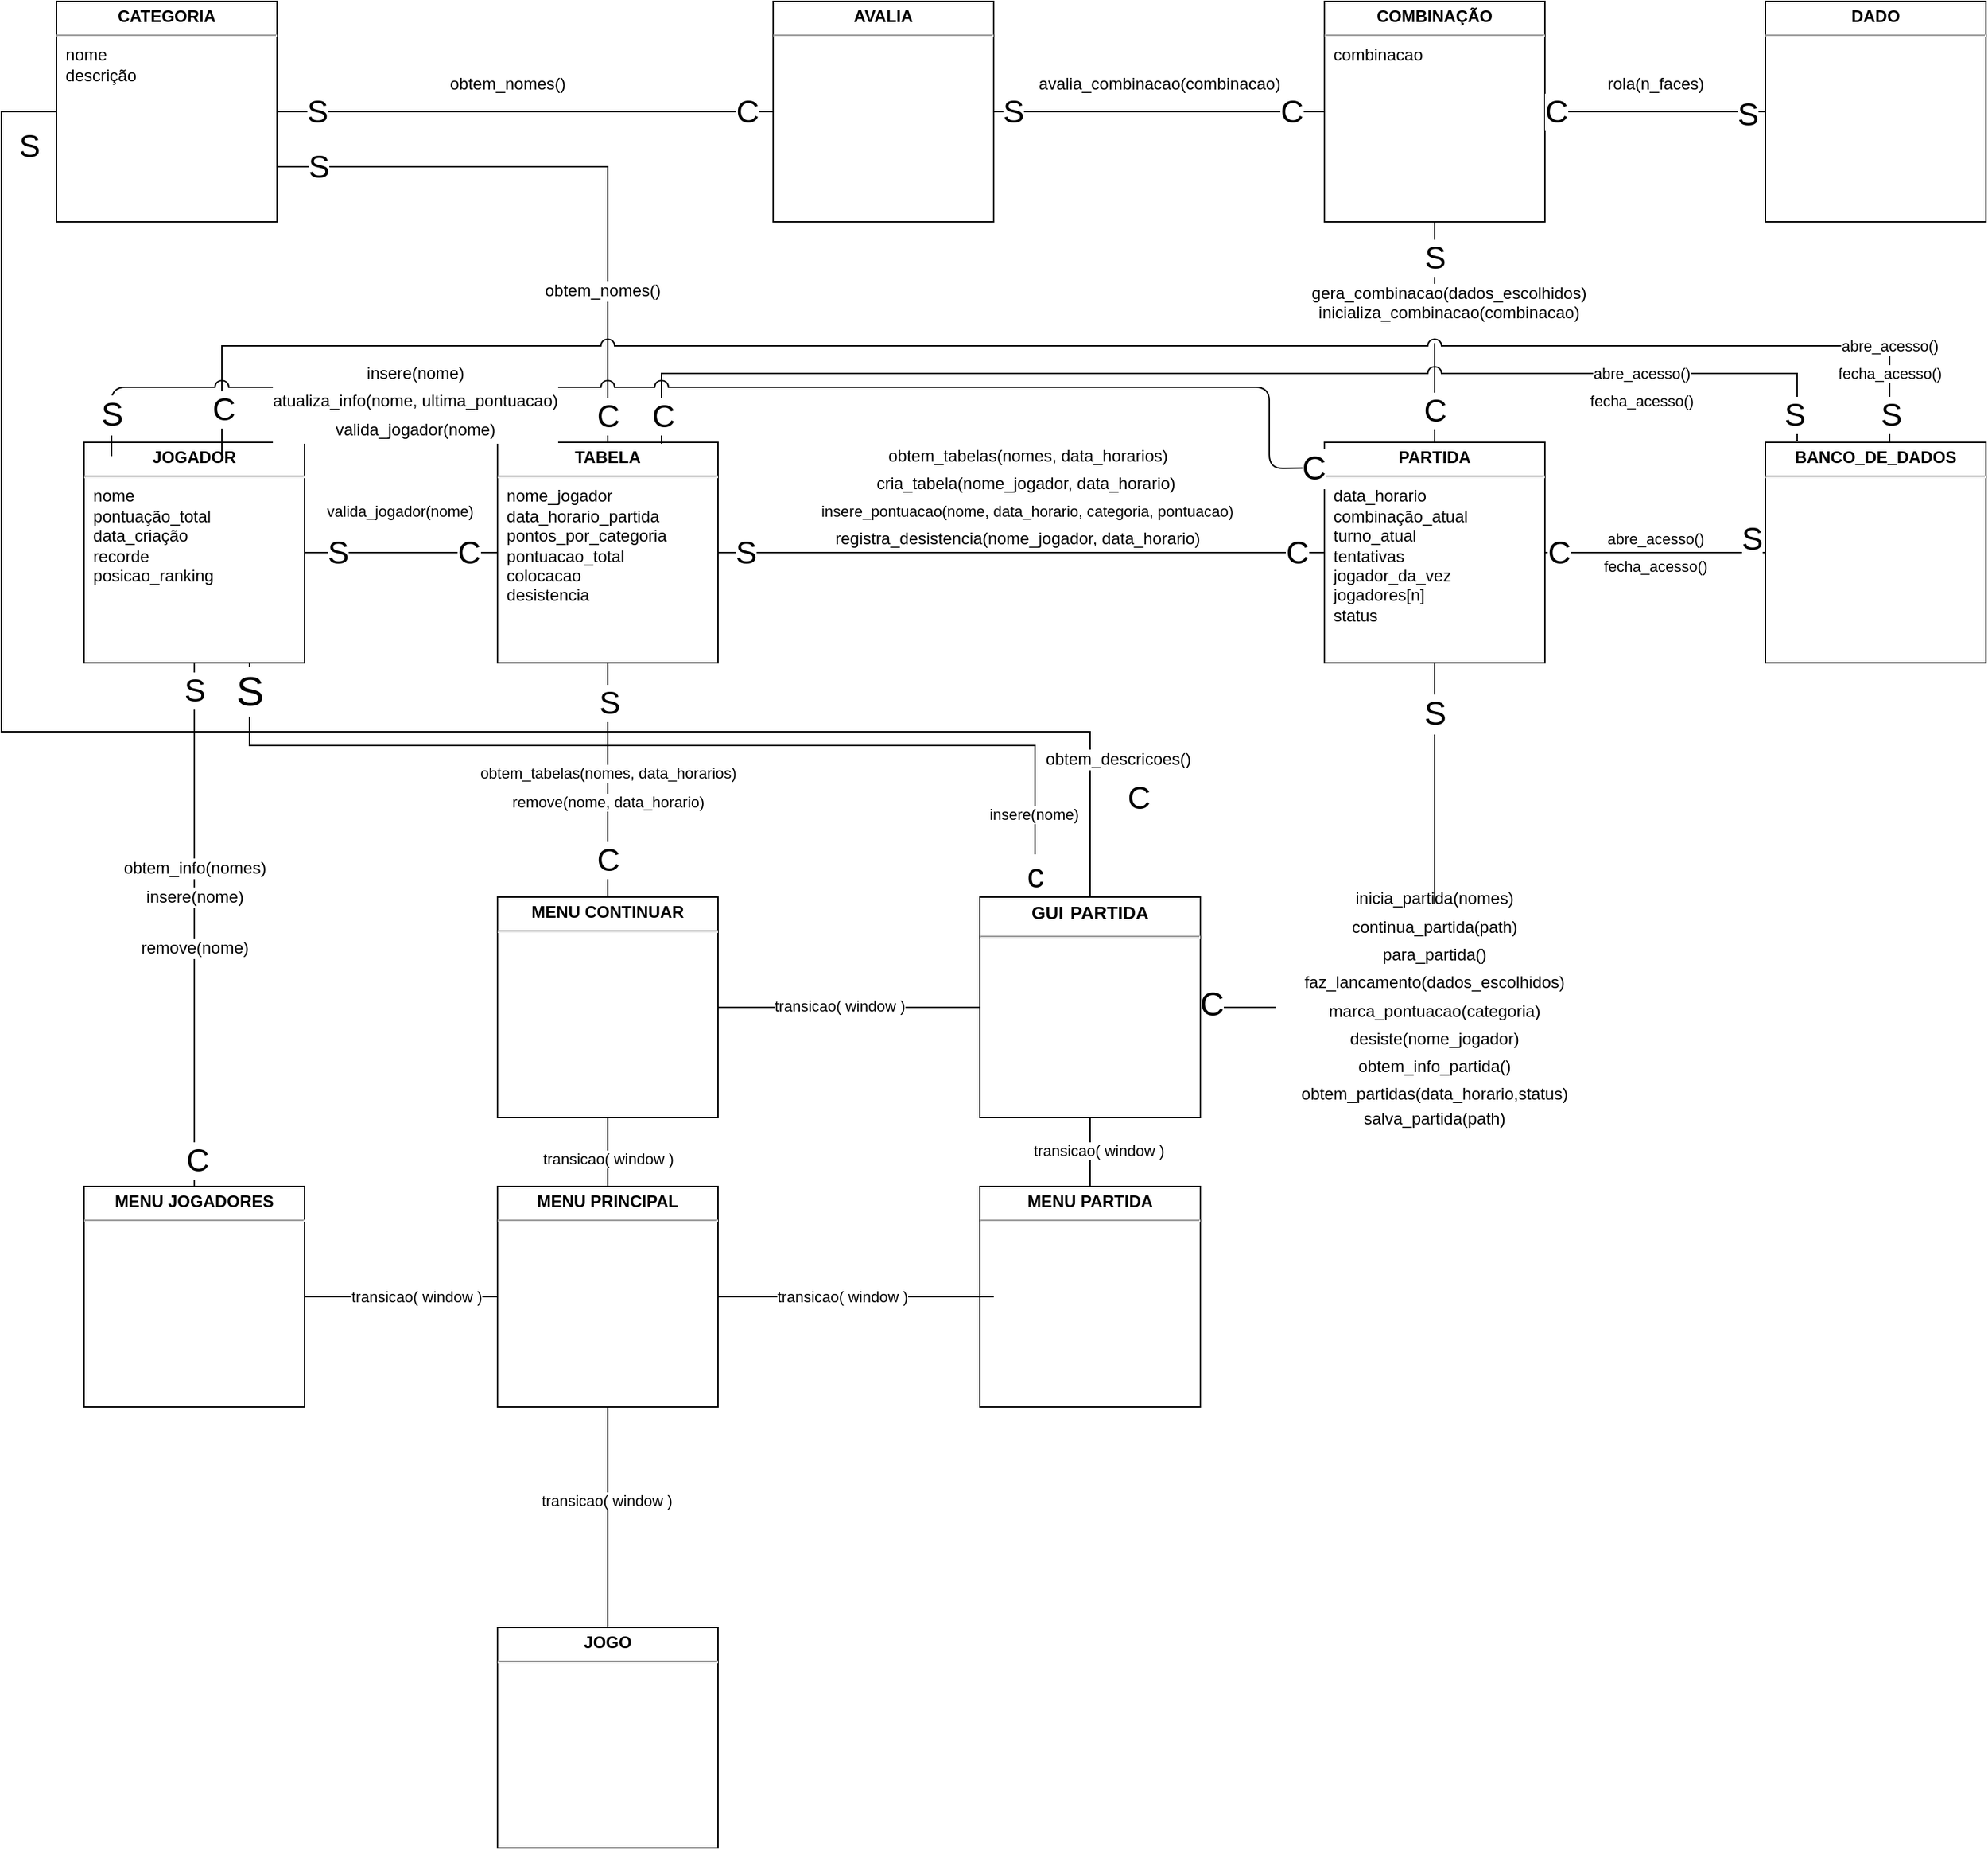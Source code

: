 <mxfile version="12.9.13" type="device"><diagram name="Page-1" id="a7904f86-f2b4-8e86-fa97-74104820619b"><mxGraphModel dx="2121" dy="1443" grid="1" gridSize="10" guides="1" tooltips="1" connect="1" arrows="1" fold="1" page="1" pageScale="1" pageWidth="1100" pageHeight="850" background="#ffffff" math="0" shadow="0"><root><mxCell id="0"/><mxCell id="1" parent="0"/><mxCell id="ZKkIMZM3JUSMUp5qVfVh-187" style="edgeStyle=orthogonalEdgeStyle;rounded=0;orthogonalLoop=1;jettySize=auto;html=1;entryX=0.5;entryY=1;entryDx=0;entryDy=0;endArrow=none;endFill=0;exitX=0.5;exitY=0;exitDx=0;exitDy=0;" parent="1" source="bVklzera_MvSQL3GMHQV-5" target="ZKkIMZM3JUSMUp5qVfVh-56" edge="1"><mxGeometry relative="1" as="geometry"><mxPoint x="-540" y="-190" as="sourcePoint"/></mxGeometry></mxCell><mxCell id="ZKkIMZM3JUSMUp5qVfVh-188" value="&lt;font style=&quot;font-size: 23px&quot;&gt;C&lt;/font&gt;" style="edgeLabel;html=1;align=center;verticalAlign=middle;resizable=0;points=[];" parent="ZKkIMZM3JUSMUp5qVfVh-187" vertex="1" connectable="0"><mxGeometry x="-0.8" y="-2" relative="1" as="geometry"><mxPoint x="-2" y="-10" as="offset"/></mxGeometry></mxCell><mxCell id="ZKkIMZM3JUSMUp5qVfVh-189" value="&lt;font style=&quot;font-size: 23px&quot;&gt;S&lt;/font&gt;" style="edgeLabel;html=1;align=center;verticalAlign=middle;resizable=0;points=[];" parent="ZKkIMZM3JUSMUp5qVfVh-187" vertex="1" connectable="0"><mxGeometry x="0.76" y="-1" relative="1" as="geometry"><mxPoint y="8" as="offset"/></mxGeometry></mxCell><mxCell id="ZKkIMZM3JUSMUp5qVfVh-191" value="&lt;font style=&quot;font-size: 11px&quot;&gt;obtem_tabelas(nomes, data_horarios)&lt;/font&gt;" style="edgeLabel;html=1;align=center;verticalAlign=middle;resizable=0;points=[];" parent="ZKkIMZM3JUSMUp5qVfVh-187" vertex="1" connectable="0"><mxGeometry x="-0.225" relative="1" as="geometry"><mxPoint y="-24.0" as="offset"/></mxGeometry></mxCell><mxCell id="ZKkIMZM3JUSMUp5qVfVh-198" value="remove(nome, data_horario)" style="edgeLabel;html=1;align=center;verticalAlign=middle;resizable=0;points=[];" parent="ZKkIMZM3JUSMUp5qVfVh-187" vertex="1" connectable="0"><mxGeometry x="-0.217" y="-2" relative="1" as="geometry"><mxPoint x="-2" y="-3" as="offset"/></mxGeometry></mxCell><mxCell id="bVklzera_MvSQL3GMHQV-10" style="edgeStyle=orthogonalEdgeStyle;rounded=0;orthogonalLoop=1;jettySize=auto;html=1;endArrow=none;endFill=0;" edge="1" parent="1" source="ZKkIMZM3JUSMUp5qVfVh-52" target="bVklzera_MvSQL3GMHQV-3"><mxGeometry relative="1" as="geometry"/></mxCell><mxCell id="bVklzera_MvSQL3GMHQV-22" value="transicao( window )" style="edgeLabel;html=1;align=center;verticalAlign=middle;resizable=0;points=[];" vertex="1" connectable="0" parent="bVklzera_MvSQL3GMHQV-10"><mxGeometry x="0.154" y="1" relative="1" as="geometry"><mxPoint as="offset"/></mxGeometry></mxCell><mxCell id="ZKkIMZM3JUSMUp5qVfVh-52" value="&lt;p style=&quot;margin: 4px 0px 0px ; text-align: center&quot;&gt;&lt;b&gt;JOGO&lt;/b&gt;&lt;/p&gt;&lt;hr&gt;&amp;nbsp;&amp;nbsp;&lt;br&gt;&amp;nbsp;&amp;nbsp;" style="verticalAlign=top;align=left;overflow=fill;fontSize=12;fontFamily=Helvetica;html=1;rounded=0;shadow=0;comic=0;labelBackgroundColor=none;strokeWidth=1" parent="1" vertex="1"><mxGeometry x="-640" y="380" width="160" height="160" as="geometry"/></mxCell><mxCell id="ZKkIMZM3JUSMUp5qVfVh-53" value="&lt;div style=&quot;margin: 4px 0px 0px 0px&quot;&gt;&lt;b&gt;PARTIDA&lt;/b&gt;&lt;/div&gt;&lt;hr&gt;&lt;div style=&quot;text-align: left&quot;&gt;&lt;span&gt;&amp;nbsp; data_&lt;/span&gt;&lt;span&gt;horario&lt;/span&gt;&lt;/div&gt;&lt;div style=&quot;text-align: left&quot;&gt;&lt;span&gt;&amp;nbsp; combinação_atual&lt;/span&gt;&lt;/div&gt;&lt;div style=&quot;text-align: left&quot;&gt;&lt;span&gt;&amp;nbsp; turno_atual&lt;/span&gt;&lt;/div&gt;&lt;div style=&quot;text-align: left&quot;&gt;&amp;nbsp; tentativas&lt;/div&gt;&lt;div style=&quot;text-align: left&quot;&gt;&lt;span&gt;&amp;nbsp; jogador_da_vez&lt;/span&gt;&lt;/div&gt;&lt;div style=&quot;text-align: left&quot;&gt;&lt;span&gt;&amp;nbsp; jogadores[n]&lt;/span&gt;&lt;/div&gt;&lt;div style=&quot;text-align: left&quot;&gt;&lt;span&gt;&amp;nbsp; status&lt;/span&gt;&lt;/div&gt;&lt;div style=&quot;text-align: left&quot;&gt;&lt;span&gt;&amp;nbsp;&amp;nbsp;&lt;/span&gt;&lt;/div&gt;" style="verticalAlign=top;align=center;overflow=fill;fontSize=12;fontFamily=Helvetica;html=1;rounded=0;shadow=0;comic=0;labelBackgroundColor=none;strokeWidth=1;spacingTop=17;" parent="1" vertex="1"><mxGeometry x="-40" y="-480" width="160" height="160" as="geometry"/></mxCell><mxCell id="ZKkIMZM3JUSMUp5qVfVh-55" value="&lt;p style=&quot;margin: 4px 0px 0px ; text-align: center&quot;&gt;&lt;b&gt;COMBINAÇÃO&lt;/b&gt;&lt;/p&gt;&lt;hr&gt;&amp;nbsp; combinacao" style="verticalAlign=top;align=left;overflow=fill;fontSize=12;fontFamily=Helvetica;html=1;rounded=0;shadow=0;comic=0;labelBackgroundColor=none;strokeWidth=1" parent="1" vertex="1"><mxGeometry x="-40" y="-800" width="160" height="160" as="geometry"/></mxCell><mxCell id="ZKkIMZM3JUSMUp5qVfVh-183" style="edgeStyle=orthogonalEdgeStyle;rounded=0;orthogonalLoop=1;jettySize=auto;html=1;exitX=0;exitY=0.5;exitDx=0;exitDy=0;entryX=1;entryY=0.5;entryDx=0;entryDy=0;endArrow=none;endFill=0;" parent="1" source="ZKkIMZM3JUSMUp5qVfVh-56" target="ZKkIMZM3JUSMUp5qVfVh-85" edge="1"><mxGeometry relative="1" as="geometry"/></mxCell><mxCell id="ZKkIMZM3JUSMUp5qVfVh-184" value="&lt;font style=&quot;font-size: 23px&quot;&gt;C&lt;/font&gt;" style="edgeLabel;html=1;align=center;verticalAlign=middle;resizable=0;points=[];" parent="ZKkIMZM3JUSMUp5qVfVh-183" vertex="1" connectable="0"><mxGeometry x="-0.825" y="4" relative="1" as="geometry"><mxPoint x="-9.17" y="-4" as="offset"/></mxGeometry></mxCell><mxCell id="ZKkIMZM3JUSMUp5qVfVh-185" value="&lt;font style=&quot;font-size: 23px&quot;&gt;S&lt;/font&gt;" style="edgeLabel;html=1;align=center;verticalAlign=middle;resizable=0;points=[];" parent="ZKkIMZM3JUSMUp5qVfVh-183" vertex="1" connectable="0"><mxGeometry x="0.703" y="-3" relative="1" as="geometry"><mxPoint x="2.5" y="3" as="offset"/></mxGeometry></mxCell><mxCell id="ZKkIMZM3JUSMUp5qVfVh-186" value="valida_jogador(nome)" style="edgeLabel;html=1;align=center;verticalAlign=middle;resizable=0;points=[];" parent="ZKkIMZM3JUSMUp5qVfVh-183" vertex="1" connectable="0"><mxGeometry x="0.167" relative="1" as="geometry"><mxPoint x="10" y="-30" as="offset"/></mxGeometry></mxCell><mxCell id="ZKkIMZM3JUSMUp5qVfVh-56" value="&lt;p style=&quot;text-align: center ; margin: 4px 0px 0px&quot;&gt;&lt;b&gt;TABELA&lt;/b&gt;&lt;/p&gt;&lt;hr&gt;&amp;nbsp; nome_jogador&lt;br&gt;&amp;nbsp; data_horario_partida&lt;br&gt;&amp;nbsp; pontos_por_categoria&lt;br&gt;&amp;nbsp; pontuacao_total&lt;br&gt;&amp;nbsp; colocacao&lt;br&gt;&amp;nbsp; desistencia" style="verticalAlign=top;align=left;overflow=fill;fontSize=12;fontFamily=Helvetica;html=1;rounded=0;shadow=0;comic=0;labelBackgroundColor=none;strokeWidth=1" parent="1" vertex="1"><mxGeometry x="-640" y="-480" width="160" height="160" as="geometry"/></mxCell><mxCell id="ZKkIMZM3JUSMUp5qVfVh-59" value="&lt;p style=&quot;margin: 4px 0px 0px ; text-align: center&quot;&gt;&lt;b&gt;CATEGORIA&lt;/b&gt;&lt;/p&gt;&lt;hr&gt;&amp;nbsp; nome&lt;br&gt;&amp;nbsp; descrição" style="verticalAlign=top;align=left;overflow=fill;fontSize=12;fontFamily=Helvetica;html=1;rounded=0;shadow=0;comic=0;labelBackgroundColor=none;strokeWidth=1" parent="1" vertex="1"><mxGeometry x="-960" y="-800" width="160" height="160" as="geometry"/></mxCell><mxCell id="ZKkIMZM3JUSMUp5qVfVh-60" value="&lt;p style=&quot;margin: 4px 0px 0px ; text-align: center&quot;&gt;&lt;b&gt;AVALIA&lt;/b&gt;&lt;/p&gt;&lt;hr&gt;" style="verticalAlign=top;align=left;overflow=fill;fontSize=12;fontFamily=Helvetica;html=1;rounded=0;shadow=0;comic=0;labelBackgroundColor=none;strokeWidth=1" parent="1" vertex="1"><mxGeometry x="-440" y="-800" width="160" height="160" as="geometry"/></mxCell><mxCell id="ZKkIMZM3JUSMUp5qVfVh-61" value="&lt;p style=&quot;margin: 4px 0px 0px ; text-align: center&quot;&gt;&lt;b&gt;DADO&lt;/b&gt;&lt;/p&gt;&lt;hr&gt;" style="verticalAlign=top;align=left;overflow=fill;fontSize=12;fontFamily=Helvetica;html=1;rounded=0;shadow=0;comic=0;labelBackgroundColor=none;strokeWidth=1" parent="1" vertex="1"><mxGeometry x="280" y="-800" width="160" height="160" as="geometry"/></mxCell><mxCell id="bVklzera_MvSQL3GMHQV-13" style="edgeStyle=orthogonalEdgeStyle;rounded=0;orthogonalLoop=1;jettySize=auto;html=1;exitX=0.75;exitY=1;exitDx=0;exitDy=0;entryX=0.25;entryY=0;entryDx=0;entryDy=0;endArrow=none;endFill=0;" edge="1" parent="1" source="ZKkIMZM3JUSMUp5qVfVh-85" target="bVklzera_MvSQL3GMHQV-1"><mxGeometry relative="1" as="geometry"><Array as="points"><mxPoint x="-820" y="-260"/><mxPoint x="-250" y="-260"/></Array></mxGeometry></mxCell><mxCell id="bVklzera_MvSQL3GMHQV-14" value="&lt;font style=&quot;font-size: 25px&quot;&gt;c&lt;/font&gt;" style="edgeLabel;html=1;align=center;verticalAlign=middle;resizable=0;points=[];" vertex="1" connectable="0" parent="bVklzera_MvSQL3GMHQV-13"><mxGeometry x="0.954" relative="1" as="geometry"><mxPoint as="offset"/></mxGeometry></mxCell><mxCell id="bVklzera_MvSQL3GMHQV-15" value="insere(nome)" style="edgeLabel;html=1;align=center;verticalAlign=middle;resizable=0;points=[];" vertex="1" connectable="0" parent="bVklzera_MvSQL3GMHQV-13"><mxGeometry x="0.807" y="-1" relative="1" as="geometry"><mxPoint y="11.43" as="offset"/></mxGeometry></mxCell><mxCell id="bVklzera_MvSQL3GMHQV-16" value="&lt;font style=&quot;font-size: 30px&quot;&gt;S&lt;/font&gt;" style="edgeLabel;html=1;align=center;verticalAlign=middle;resizable=0;points=[];" vertex="1" connectable="0" parent="bVklzera_MvSQL3GMHQV-13"><mxGeometry x="-0.968" y="1" relative="1" as="geometry"><mxPoint x="-1" y="8" as="offset"/></mxGeometry></mxCell><mxCell id="ZKkIMZM3JUSMUp5qVfVh-85" value="&lt;p style=&quot;margin: 4px 0px 0px ; text-align: center&quot;&gt;&lt;b&gt;JOGADOR&lt;/b&gt;&lt;/p&gt;&lt;hr&gt;&amp;nbsp; nome&lt;br&gt;&amp;nbsp; pontuação_total&lt;br&gt;&amp;nbsp; data_criação&lt;br&gt;&amp;nbsp; recorde&lt;br&gt;&amp;nbsp; posicao_ranking" style="verticalAlign=top;align=left;overflow=fill;fontSize=12;fontFamily=Helvetica;html=1;rounded=0;shadow=0;comic=0;labelBackgroundColor=none;strokeWidth=1;spacing=2;spacingLeft=0;" parent="1" vertex="1"><mxGeometry x="-940" y="-480" width="160" height="160" as="geometry"/></mxCell><mxCell id="ZKkIMZM3JUSMUp5qVfVh-125" style="edgeStyle=orthogonalEdgeStyle;rounded=0;orthogonalLoop=1;jettySize=auto;html=1;entryX=0.5;entryY=1;entryDx=0;entryDy=0;endArrow=none;endFill=0;exitX=0.5;exitY=0;exitDx=0;exitDy=0;" parent="1" source="bVklzera_MvSQL3GMHQV-4" target="ZKkIMZM3JUSMUp5qVfVh-85" edge="1"><mxGeometry relative="1" as="geometry"><mxPoint x="-350" y="-230" as="targetPoint"/><mxPoint x="-500" y="-90" as="sourcePoint"/></mxGeometry></mxCell><mxCell id="ZKkIMZM3JUSMUp5qVfVh-126" value="&lt;font style=&quot;font-size: 23px&quot;&gt;C&lt;/font&gt;" style="edgeLabel;html=1;align=center;verticalAlign=middle;resizable=0;points=[];" parent="ZKkIMZM3JUSMUp5qVfVh-125" vertex="1" connectable="0"><mxGeometry x="-0.897" relative="1" as="geometry"><mxPoint x="1.43" as="offset"/></mxGeometry></mxCell><mxCell id="ZKkIMZM3JUSMUp5qVfVh-127" value="&lt;font style=&quot;font-size: 23px&quot;&gt;S&lt;/font&gt;" style="edgeLabel;html=1;align=center;verticalAlign=middle;resizable=0;points=[];" parent="ZKkIMZM3JUSMUp5qVfVh-125" vertex="1" connectable="0"><mxGeometry x="0.865" y="-2" relative="1" as="geometry"><mxPoint x="-2.01" y="-5.71" as="offset"/></mxGeometry></mxCell><mxCell id="ZKkIMZM3JUSMUp5qVfVh-156" value="&lt;span style=&quot;font-size: 12px&quot;&gt;insere(nome)&lt;/span&gt;" style="edgeLabel;html=1;align=center;verticalAlign=middle;resizable=0;points=[];" parent="ZKkIMZM3JUSMUp5qVfVh-125" vertex="1" connectable="0"><mxGeometry x="0.242" y="-46" relative="1" as="geometry"><mxPoint x="-46.0" y="25.83" as="offset"/></mxGeometry></mxCell><mxCell id="ZKkIMZM3JUSMUp5qVfVh-157" value="&lt;font style=&quot;font-size: 12px&quot;&gt;obtem_info(nomes)&lt;/font&gt;" style="edgeLabel;html=1;align=center;verticalAlign=middle;resizable=0;points=[];" parent="ZKkIMZM3JUSMUp5qVfVh-125" vertex="1" connectable="0"><mxGeometry x="0.25" y="-34" relative="1" as="geometry"><mxPoint x="-34" y="5.83" as="offset"/></mxGeometry></mxCell><mxCell id="ZKkIMZM3JUSMUp5qVfVh-196" value="&lt;font style=&quot;font-size: 12px&quot;&gt;remove(nome)&lt;/font&gt;" style="edgeLabel;html=1;align=center;verticalAlign=middle;resizable=0;points=[];" parent="ZKkIMZM3JUSMUp5qVfVh-125" vertex="1" connectable="0"><mxGeometry x="0.073" y="-80" relative="1" as="geometry"><mxPoint x="-80" y="30.83" as="offset"/></mxGeometry></mxCell><mxCell id="ZKkIMZM3JUSMUp5qVfVh-132" style="edgeStyle=orthogonalEdgeStyle;rounded=0;orthogonalLoop=1;jettySize=auto;html=1;endArrow=none;endFill=0;exitX=0;exitY=0.5;exitDx=0;exitDy=0;entryX=1;entryY=0.5;entryDx=0;entryDy=0;" parent="1" source="ZKkIMZM3JUSMUp5qVfVh-53" target="ZKkIMZM3JUSMUp5qVfVh-56" edge="1"><mxGeometry relative="1" as="geometry"><mxPoint x="-450" y="-360" as="targetPoint"/><mxPoint x="-460" y="-410.59" as="sourcePoint"/></mxGeometry></mxCell><mxCell id="ZKkIMZM3JUSMUp5qVfVh-133" value="&lt;font style=&quot;font-size: 23px&quot;&gt;C&lt;/font&gt;" style="edgeLabel;html=1;align=center;verticalAlign=middle;resizable=0;points=[];" parent="ZKkIMZM3JUSMUp5qVfVh-132" vertex="1" connectable="0"><mxGeometry x="-0.897" relative="1" as="geometry"><mxPoint x="2.35" as="offset"/></mxGeometry></mxCell><mxCell id="ZKkIMZM3JUSMUp5qVfVh-134" value="&lt;font style=&quot;font-size: 23px&quot;&gt;S&lt;/font&gt;" style="edgeLabel;html=1;align=center;verticalAlign=middle;resizable=0;points=[];" parent="ZKkIMZM3JUSMUp5qVfVh-132" vertex="1" connectable="0"><mxGeometry x="0.865" y="-2" relative="1" as="geometry"><mxPoint x="-9.41" y="2" as="offset"/></mxGeometry></mxCell><mxCell id="ZKkIMZM3JUSMUp5qVfVh-166" value="&lt;font style=&quot;font-size: 12px&quot;&gt;cria_tabela(nome_jogador, data_horario)&lt;/font&gt;" style="edgeLabel;html=1;align=center;verticalAlign=middle;resizable=0;points=[];" parent="ZKkIMZM3JUSMUp5qVfVh-132" vertex="1" connectable="0"><mxGeometry x="0.138" y="-1" relative="1" as="geometry"><mxPoint x="33.33" y="-49" as="offset"/></mxGeometry></mxCell><mxCell id="ZKkIMZM3JUSMUp5qVfVh-167" value="&lt;font style=&quot;font-size: 11px&quot;&gt;insere_pontuacao(nome, data_horario, categoria, pontuacao)&lt;/font&gt;" style="edgeLabel;html=1;align=center;verticalAlign=middle;resizable=0;points=[];" parent="ZKkIMZM3JUSMUp5qVfVh-132" vertex="1" connectable="0"><mxGeometry x="0.196" y="-4" relative="1" as="geometry"><mxPoint x="46.67" y="-26" as="offset"/></mxGeometry></mxCell><mxCell id="ZKkIMZM3JUSMUp5qVfVh-195" value="&lt;font style=&quot;font-size: 12px&quot;&gt;registra_desistencia(nome_jogador, data_horario)&lt;/font&gt;" style="edgeLabel;html=1;align=center;verticalAlign=middle;resizable=0;points=[];" parent="ZKkIMZM3JUSMUp5qVfVh-132" vertex="1" connectable="0"><mxGeometry x="0.028" y="3" relative="1" as="geometry"><mxPoint x="2.88" y="-13" as="offset"/></mxGeometry></mxCell><mxCell id="ZKkIMZM3JUSMUp5qVfVh-135" style="edgeStyle=orthogonalEdgeStyle;rounded=0;orthogonalLoop=1;jettySize=auto;html=1;entryX=0.5;entryY=1;entryDx=0;entryDy=0;endArrow=none;endFill=0;exitX=0.5;exitY=0;exitDx=0;exitDy=0;" parent="1" source="ZKkIMZM3JUSMUp5qVfVh-53" target="ZKkIMZM3JUSMUp5qVfVh-55" edge="1"><mxGeometry relative="1" as="geometry"><mxPoint x="-830" y="-590" as="targetPoint"/><mxPoint x="-450" y="-430" as="sourcePoint"/></mxGeometry></mxCell><mxCell id="ZKkIMZM3JUSMUp5qVfVh-136" value="&lt;font style=&quot;font-size: 23px&quot;&gt;C&lt;/font&gt;" style="edgeLabel;html=1;align=center;verticalAlign=middle;resizable=0;points=[];" parent="ZKkIMZM3JUSMUp5qVfVh-135" vertex="1" connectable="0"><mxGeometry x="-0.897" relative="1" as="geometry"><mxPoint y="-15.29" as="offset"/></mxGeometry></mxCell><mxCell id="ZKkIMZM3JUSMUp5qVfVh-137" value="&lt;font style=&quot;font-size: 23px&quot;&gt;S&lt;/font&gt;" style="edgeLabel;html=1;align=center;verticalAlign=middle;resizable=0;points=[];" parent="ZKkIMZM3JUSMUp5qVfVh-135" vertex="1" connectable="0"><mxGeometry x="0.865" y="-2" relative="1" as="geometry"><mxPoint x="-2" y="15" as="offset"/></mxGeometry></mxCell><mxCell id="ZKkIMZM3JUSMUp5qVfVh-169" value="&lt;font style=&quot;font-size: 12px&quot;&gt;gera_combinacao(dados_escolhidos)&lt;br&gt;inicializa_combinacao(combinacao)&lt;br&gt;&lt;br&gt;&lt;/font&gt;" style="edgeLabel;html=1;align=center;verticalAlign=middle;resizable=0;points=[];" parent="ZKkIMZM3JUSMUp5qVfVh-135" vertex="1" connectable="0"><mxGeometry x="0.173" y="-1" relative="1" as="geometry"><mxPoint x="9" as="offset"/></mxGeometry></mxCell><mxCell id="ZKkIMZM3JUSMUp5qVfVh-138" style="edgeStyle=orthogonalEdgeStyle;rounded=0;orthogonalLoop=1;jettySize=auto;html=1;endArrow=none;endFill=0;entryX=1;entryY=0.5;entryDx=0;entryDy=0;exitX=0;exitY=0.5;exitDx=0;exitDy=0;" parent="1" source="ZKkIMZM3JUSMUp5qVfVh-55" target="ZKkIMZM3JUSMUp5qVfVh-60" edge="1"><mxGeometry relative="1" as="geometry"><mxPoint x="-290" y="-730" as="targetPoint"/><mxPoint x="-130" y="-670" as="sourcePoint"/><Array as="points"/></mxGeometry></mxCell><mxCell id="ZKkIMZM3JUSMUp5qVfVh-139" value="&lt;font style=&quot;font-size: 23px&quot;&gt;C&lt;/font&gt;" style="edgeLabel;html=1;align=center;verticalAlign=middle;resizable=0;points=[];" parent="ZKkIMZM3JUSMUp5qVfVh-138" vertex="1" connectable="0"><mxGeometry x="-0.897" relative="1" as="geometry"><mxPoint x="-11.43" as="offset"/></mxGeometry></mxCell><mxCell id="ZKkIMZM3JUSMUp5qVfVh-140" value="&lt;font style=&quot;font-size: 23px&quot;&gt;S&lt;/font&gt;" style="edgeLabel;html=1;align=center;verticalAlign=middle;resizable=0;points=[];" parent="ZKkIMZM3JUSMUp5qVfVh-138" vertex="1" connectable="0"><mxGeometry x="0.865" y="-2" relative="1" as="geometry"><mxPoint x="-2" y="2" as="offset"/></mxGeometry></mxCell><mxCell id="ZKkIMZM3JUSMUp5qVfVh-171" value="&lt;font style=&quot;font-size: 12px&quot;&gt;avalia_combinacao(combinacao)&lt;/font&gt;" style="edgeLabel;html=1;align=center;verticalAlign=middle;resizable=0;points=[];" parent="ZKkIMZM3JUSMUp5qVfVh-138" vertex="1" connectable="0"><mxGeometry x="0.159" y="2" relative="1" as="geometry"><mxPoint x="18.57" y="-22" as="offset"/></mxGeometry></mxCell><mxCell id="ZKkIMZM3JUSMUp5qVfVh-141" style="edgeStyle=orthogonalEdgeStyle;rounded=0;orthogonalLoop=1;jettySize=auto;html=1;entryX=1;entryY=0.75;entryDx=0;entryDy=0;endArrow=none;endFill=0;exitX=0.5;exitY=0;exitDx=0;exitDy=0;" parent="1" source="ZKkIMZM3JUSMUp5qVfVh-56" target="ZKkIMZM3JUSMUp5qVfVh-59" edge="1"><mxGeometry relative="1" as="geometry"><mxPoint x="-810" y="-570" as="targetPoint"/><mxPoint x="-410" y="-330" as="sourcePoint"/></mxGeometry></mxCell><mxCell id="ZKkIMZM3JUSMUp5qVfVh-142" value="&lt;font style=&quot;font-size: 23px&quot;&gt;C&lt;/font&gt;" style="edgeLabel;html=1;align=center;verticalAlign=middle;resizable=0;points=[];" parent="ZKkIMZM3JUSMUp5qVfVh-141" vertex="1" connectable="0"><mxGeometry x="-0.897" relative="1" as="geometry"><mxPoint y="3" as="offset"/></mxGeometry></mxCell><mxCell id="ZKkIMZM3JUSMUp5qVfVh-143" value="&lt;font style=&quot;font-size: 23px&quot;&gt;S&lt;/font&gt;" style="edgeLabel;html=1;align=center;verticalAlign=middle;resizable=0;points=[];" parent="ZKkIMZM3JUSMUp5qVfVh-141" vertex="1" connectable="0"><mxGeometry x="0.865" y="-2" relative="1" as="geometry"><mxPoint x="0.06" y="2" as="offset"/></mxGeometry></mxCell><mxCell id="ZKkIMZM3JUSMUp5qVfVh-173" value="&lt;font style=&quot;font-size: 12px&quot;&gt;obtem_nomes()&lt;/font&gt;" style="edgeLabel;html=1;align=center;verticalAlign=middle;resizable=0;points=[];" parent="ZKkIMZM3JUSMUp5qVfVh-141" vertex="1" connectable="0"><mxGeometry x="0.127" y="1" relative="1" as="geometry"><mxPoint x="44.18" y="89" as="offset"/></mxGeometry></mxCell><mxCell id="ZKkIMZM3JUSMUp5qVfVh-144" style="edgeStyle=orthogonalEdgeStyle;rounded=0;orthogonalLoop=1;jettySize=auto;html=1;endArrow=none;endFill=0;exitX=0;exitY=0.5;exitDx=0;exitDy=0;entryX=1;entryY=0.5;entryDx=0;entryDy=0;" parent="1" source="ZKkIMZM3JUSMUp5qVfVh-60" target="ZKkIMZM3JUSMUp5qVfVh-59" edge="1"><mxGeometry relative="1" as="geometry"><mxPoint x="-800" y="-740" as="targetPoint"/><mxPoint x="-910" y="-630" as="sourcePoint"/></mxGeometry></mxCell><mxCell id="ZKkIMZM3JUSMUp5qVfVh-145" value="&lt;font style=&quot;font-size: 23px&quot;&gt;C&lt;/font&gt;" style="edgeLabel;html=1;align=center;verticalAlign=middle;resizable=0;points=[];" parent="ZKkIMZM3JUSMUp5qVfVh-144" vertex="1" connectable="0"><mxGeometry x="-0.897" relative="1" as="geometry"><mxPoint x="-1.18" as="offset"/></mxGeometry></mxCell><mxCell id="ZKkIMZM3JUSMUp5qVfVh-146" value="&lt;font style=&quot;font-size: 23px&quot;&gt;S&lt;/font&gt;" style="edgeLabel;html=1;align=center;verticalAlign=middle;resizable=0;points=[];" parent="ZKkIMZM3JUSMUp5qVfVh-144" vertex="1" connectable="0"><mxGeometry x="0.865" y="-2" relative="1" as="geometry"><mxPoint x="4" y="2" as="offset"/></mxGeometry></mxCell><mxCell id="ZKkIMZM3JUSMUp5qVfVh-172" value="&lt;font style=&quot;font-size: 12px&quot;&gt;obtem_nomes()&lt;/font&gt;" style="edgeLabel;html=1;align=center;verticalAlign=middle;resizable=0;points=[];" parent="ZKkIMZM3JUSMUp5qVfVh-144" vertex="1" connectable="0"><mxGeometry x="0.093" y="-4" relative="1" as="geometry"><mxPoint x="2.86" y="-16" as="offset"/></mxGeometry></mxCell><mxCell id="ZKkIMZM3JUSMUp5qVfVh-147" style="edgeStyle=orthogonalEdgeStyle;rounded=0;orthogonalLoop=1;jettySize=auto;html=1;entryX=0;entryY=0.5;entryDx=0;entryDy=0;endArrow=none;endFill=0;exitX=1;exitY=0.5;exitDx=0;exitDy=0;" parent="1" source="ZKkIMZM3JUSMUp5qVfVh-55" target="ZKkIMZM3JUSMUp5qVfVh-61" edge="1"><mxGeometry relative="1" as="geometry"><mxPoint x="-290" y="-480" as="targetPoint"/><mxPoint x="110" y="-480" as="sourcePoint"/></mxGeometry></mxCell><mxCell id="ZKkIMZM3JUSMUp5qVfVh-148" value="&lt;font style=&quot;font-size: 23px&quot;&gt;C&lt;/font&gt;" style="edgeLabel;html=1;align=center;verticalAlign=middle;resizable=0;points=[];" parent="ZKkIMZM3JUSMUp5qVfVh-147" vertex="1" connectable="0"><mxGeometry x="-0.897" relative="1" as="geometry"><mxPoint as="offset"/></mxGeometry></mxCell><mxCell id="ZKkIMZM3JUSMUp5qVfVh-149" value="&lt;font style=&quot;font-size: 23px&quot;&gt;S&lt;/font&gt;" style="edgeLabel;html=1;align=center;verticalAlign=middle;resizable=0;points=[];" parent="ZKkIMZM3JUSMUp5qVfVh-147" vertex="1" connectable="0"><mxGeometry x="0.865" y="-2" relative="1" as="geometry"><mxPoint x="-2.01" as="offset"/></mxGeometry></mxCell><mxCell id="ZKkIMZM3JUSMUp5qVfVh-170" value="&lt;font style=&quot;font-size: 12px&quot;&gt;rola(n_faces)&lt;/font&gt;" style="edgeLabel;html=1;align=center;verticalAlign=middle;resizable=0;points=[];" parent="ZKkIMZM3JUSMUp5qVfVh-147" vertex="1" connectable="0"><mxGeometry x="0.001" y="-18" relative="1" as="geometry"><mxPoint y="-38" as="offset"/></mxGeometry></mxCell><mxCell id="ZKkIMZM3JUSMUp5qVfVh-175" style="edgeStyle=orthogonalEdgeStyle;rounded=0;orthogonalLoop=1;jettySize=auto;html=1;entryX=0;entryY=0.5;entryDx=0;entryDy=0;endArrow=none;endFill=0;" parent="1" source="bVklzera_MvSQL3GMHQV-1" target="ZKkIMZM3JUSMUp5qVfVh-59" edge="1"><mxGeometry relative="1" as="geometry"><mxPoint x="-1000" y="-180" as="targetPoint"/><mxPoint x="-800" y="-60" as="sourcePoint"/><Array as="points"><mxPoint x="-210" y="-270"/><mxPoint x="-1000" y="-270"/><mxPoint x="-1000" y="-720"/></Array></mxGeometry></mxCell><mxCell id="ZKkIMZM3JUSMUp5qVfVh-176" value="&lt;font style=&quot;font-size: 23px&quot;&gt;C&lt;/font&gt;" style="edgeLabel;html=1;align=center;verticalAlign=middle;resizable=0;points=[];" parent="ZKkIMZM3JUSMUp5qVfVh-175" vertex="1" connectable="0"><mxGeometry x="-0.897" relative="1" as="geometry"><mxPoint x="34.29" as="offset"/></mxGeometry></mxCell><mxCell id="ZKkIMZM3JUSMUp5qVfVh-177" value="&lt;font style=&quot;font-size: 23px&quot;&gt;S&lt;/font&gt;" style="edgeLabel;html=1;align=center;verticalAlign=middle;resizable=0;points=[];" parent="ZKkIMZM3JUSMUp5qVfVh-175" vertex="1" connectable="0"><mxGeometry x="0.865" y="-2" relative="1" as="geometry"><mxPoint x="18" y="-30" as="offset"/></mxGeometry></mxCell><mxCell id="ZKkIMZM3JUSMUp5qVfVh-179" value="&lt;font style=&quot;font-size: 12px&quot;&gt;obtem_descricoes()&lt;/font&gt;" style="edgeLabel;html=1;align=center;verticalAlign=middle;resizable=0;points=[];" parent="ZKkIMZM3JUSMUp5qVfVh-175" vertex="1" connectable="0"><mxGeometry x="0.25" y="-34" relative="1" as="geometry"><mxPoint x="774.29" y="54" as="offset"/></mxGeometry></mxCell><mxCell id="FQBFLl8KU9Z0r9E95Kbr-2" value="&lt;p style=&quot;margin: 4px 0px 0px ; text-align: center&quot;&gt;&lt;b&gt;BANCO_DE_DADOS&lt;/b&gt;&lt;/p&gt;&lt;hr&gt;" style="verticalAlign=top;align=left;overflow=fill;fontSize=12;fontFamily=Helvetica;html=1;rounded=0;shadow=0;comic=0;labelBackgroundColor=none;strokeWidth=1" parent="1" vertex="1"><mxGeometry x="280" y="-480" width="160" height="160" as="geometry"/></mxCell><mxCell id="FQBFLl8KU9Z0r9E95Kbr-4" style="edgeStyle=orthogonalEdgeStyle;rounded=0;orthogonalLoop=1;jettySize=auto;html=1;entryX=0;entryY=0.5;entryDx=0;entryDy=0;endArrow=none;endFill=0;exitX=1;exitY=0.5;exitDx=0;exitDy=0;" parent="1" source="ZKkIMZM3JUSMUp5qVfVh-53" target="FQBFLl8KU9Z0r9E95Kbr-2" edge="1"><mxGeometry relative="1" as="geometry"><mxPoint x="50" y="-630" as="targetPoint"/><mxPoint x="50" y="-470" as="sourcePoint"/></mxGeometry></mxCell><mxCell id="FQBFLl8KU9Z0r9E95Kbr-5" value="&lt;font style=&quot;font-size: 23px&quot;&gt;C&lt;/font&gt;" style="edgeLabel;html=1;align=center;verticalAlign=middle;resizable=0;points=[];" parent="FQBFLl8KU9Z0r9E95Kbr-4" vertex="1" connectable="0"><mxGeometry x="-0.897" relative="1" as="geometry"><mxPoint x="2" as="offset"/></mxGeometry></mxCell><mxCell id="FQBFLl8KU9Z0r9E95Kbr-6" value="&lt;font style=&quot;font-size: 23px&quot;&gt;S&lt;/font&gt;" style="edgeLabel;html=1;align=center;verticalAlign=middle;resizable=0;points=[];" parent="FQBFLl8KU9Z0r9E95Kbr-4" vertex="1" connectable="0"><mxGeometry x="0.865" y="-2" relative="1" as="geometry"><mxPoint x="1" y="-12" as="offset"/></mxGeometry></mxCell><mxCell id="FQBFLl8KU9Z0r9E95Kbr-18" value="fecha_acesso()" style="edgeLabel;html=1;align=center;verticalAlign=middle;resizable=0;points=[];" parent="FQBFLl8KU9Z0r9E95Kbr-4" vertex="1" connectable="0"><mxGeometry x="0.188" y="-2" relative="1" as="geometry"><mxPoint x="-15" y="8" as="offset"/></mxGeometry></mxCell><mxCell id="FQBFLl8KU9Z0r9E95Kbr-19" value="abre_acesso()" style="edgeLabel;html=1;align=center;verticalAlign=middle;resizable=0;points=[];" parent="FQBFLl8KU9Z0r9E95Kbr-4" vertex="1" connectable="0"><mxGeometry x="0.175" y="4" relative="1" as="geometry"><mxPoint x="-14" y="-6" as="offset"/></mxGeometry></mxCell><mxCell id="FQBFLl8KU9Z0r9E95Kbr-8" style="edgeStyle=orthogonalEdgeStyle;rounded=0;orthogonalLoop=1;jettySize=auto;html=1;endArrow=none;endFill=0;exitX=0.744;exitY=0.006;exitDx=0;exitDy=0;exitPerimeter=0;entryX=0.144;entryY=-0.006;entryDx=0;entryDy=0;entryPerimeter=0;jumpStyle=arc;jumpSize=10;" parent="1" source="ZKkIMZM3JUSMUp5qVfVh-56" target="FQBFLl8KU9Z0r9E95Kbr-2" edge="1"><mxGeometry relative="1" as="geometry"><mxPoint x="330" y="-570" as="targetPoint"/><mxPoint x="-460" y="-510" as="sourcePoint"/><Array as="points"><mxPoint x="-521" y="-530"/><mxPoint x="303" y="-530"/></Array></mxGeometry></mxCell><mxCell id="FQBFLl8KU9Z0r9E95Kbr-9" value="&lt;font style=&quot;font-size: 23px&quot;&gt;C&lt;/font&gt;" style="edgeLabel;html=1;align=center;verticalAlign=middle;resizable=0;points=[];" parent="FQBFLl8KU9Z0r9E95Kbr-8" vertex="1" connectable="0"><mxGeometry x="-0.897" relative="1" as="geometry"><mxPoint x="0.99" y="27.04" as="offset"/></mxGeometry></mxCell><mxCell id="FQBFLl8KU9Z0r9E95Kbr-10" value="&lt;font style=&quot;font-size: 23px&quot;&gt;S&lt;/font&gt;" style="edgeLabel;html=1;align=center;verticalAlign=middle;resizable=0;points=[];" parent="FQBFLl8KU9Z0r9E95Kbr-8" vertex="1" connectable="0"><mxGeometry x="0.865" y="-2" relative="1" as="geometry"><mxPoint x="10.96" y="28" as="offset"/></mxGeometry></mxCell><mxCell id="FQBFLl8KU9Z0r9E95Kbr-16" value="abre_acesso()" style="edgeLabel;html=1;align=center;verticalAlign=middle;resizable=0;points=[];" parent="FQBFLl8KU9Z0r9E95Kbr-8" vertex="1" connectable="0"><mxGeometry x="0.801" relative="1" as="geometry"><mxPoint x="-70.04" as="offset"/></mxGeometry></mxCell><mxCell id="FQBFLl8KU9Z0r9E95Kbr-17" value="fecha_acesso()" style="edgeLabel;html=1;align=center;verticalAlign=middle;resizable=0;points=[];" parent="FQBFLl8KU9Z0r9E95Kbr-8" vertex="1" connectable="0"><mxGeometry x="0.651" relative="1" as="geometry"><mxPoint x="-1.04" y="20" as="offset"/></mxGeometry></mxCell><mxCell id="FQBFLl8KU9Z0r9E95Kbr-11" style="edgeStyle=orthogonalEdgeStyle;rounded=0;orthogonalLoop=1;jettySize=auto;html=1;endArrow=none;endFill=0;exitX=0.625;exitY=0.063;exitDx=0;exitDy=0;exitPerimeter=0;entryX=0.563;entryY=0;entryDx=0;entryDy=0;entryPerimeter=0;jumpStyle=arc;jumpSize=10;" parent="1" source="ZKkIMZM3JUSMUp5qVfVh-85" target="FQBFLl8KU9Z0r9E95Kbr-2" edge="1"><mxGeometry relative="1" as="geometry"><mxPoint x="313.04" y="-500.96" as="targetPoint"/><mxPoint x="-510.96" y="-499.04" as="sourcePoint"/><Array as="points"><mxPoint x="-840" y="-550"/><mxPoint x="370" y="-550"/></Array></mxGeometry></mxCell><mxCell id="FQBFLl8KU9Z0r9E95Kbr-12" value="&lt;font style=&quot;font-size: 23px&quot;&gt;C&lt;/font&gt;" style="edgeLabel;html=1;align=center;verticalAlign=middle;resizable=0;points=[];" parent="FQBFLl8KU9Z0r9E95Kbr-11" vertex="1" connectable="0"><mxGeometry x="-0.897" relative="1" as="geometry"><mxPoint x="0.99" y="35.92" as="offset"/></mxGeometry></mxCell><mxCell id="FQBFLl8KU9Z0r9E95Kbr-13" value="&lt;font style=&quot;font-size: 23px&quot;&gt;S&lt;/font&gt;" style="edgeLabel;html=1;align=center;verticalAlign=middle;resizable=0;points=[];" parent="FQBFLl8KU9Z0r9E95Kbr-11" vertex="1" connectable="0"><mxGeometry x="0.865" y="-2" relative="1" as="geometry"><mxPoint x="22.08" y="48" as="offset"/></mxGeometry></mxCell><mxCell id="FQBFLl8KU9Z0r9E95Kbr-14" value="abre_acesso()" style="edgeLabel;html=1;align=center;verticalAlign=middle;resizable=0;points=[];" parent="FQBFLl8KU9Z0r9E95Kbr-11" vertex="1" connectable="0"><mxGeometry x="0.907" y="-1" relative="1" as="geometry"><mxPoint x="0.9" y="-6.82" as="offset"/></mxGeometry></mxCell><mxCell id="FQBFLl8KU9Z0r9E95Kbr-15" value="fecha_acesso()" style="edgeLabel;html=1;align=center;verticalAlign=middle;resizable=0;points=[];" parent="FQBFLl8KU9Z0r9E95Kbr-11" vertex="1" connectable="0"><mxGeometry x="0.929" relative="1" as="geometry"><mxPoint x="-0.09" y="-1.82" as="offset"/></mxGeometry></mxCell><mxCell id="RAdDTDdPpuf8KFpz9OUy-1" value="obtem_tabelas(nomes, data_horarios)" style="text;html=1;strokeColor=none;fillColor=none;align=center;verticalAlign=middle;whiteSpace=wrap;rounded=0;" parent="1" vertex="1"><mxGeometry x="-380" y="-480" width="250" height="20" as="geometry"/></mxCell><mxCell id="RAdDTDdPpuf8KFpz9OUy-36" value="" style="endArrow=none;html=1;exitX=0.5;exitY=0;exitDx=0;exitDy=0;entryX=0.5;entryY=1;entryDx=0;entryDy=0;" parent="1" source="RAdDTDdPpuf8KFpz9OUy-34" target="ZKkIMZM3JUSMUp5qVfVh-53" edge="1"><mxGeometry width="50" height="50" relative="1" as="geometry"><mxPoint x="-170" y="-130" as="sourcePoint"/><mxPoint x="-90" y="-180" as="targetPoint"/></mxGeometry></mxCell><mxCell id="RAdDTDdPpuf8KFpz9OUy-59" value="&lt;font style=&quot;font-size: 24px&quot;&gt;S&lt;/font&gt;" style="edgeLabel;html=1;align=center;verticalAlign=middle;resizable=0;points=[];" parent="RAdDTDdPpuf8KFpz9OUy-36" vertex="1" connectable="0"><mxGeometry x="0.579" relative="1" as="geometry"><mxPoint as="offset"/></mxGeometry></mxCell><mxCell id="RAdDTDdPpuf8KFpz9OUy-34" value="&lt;font style=&quot;font-size: 12px ; line-height: 150%&quot;&gt;&lt;font style=&quot;font-size: 12px ; line-height: 170%&quot;&gt;inicia_partida(nomes)&lt;br&gt;continua_partida(path)&lt;br&gt;para_partida()&lt;br&gt;faz_lancamento(dados_escolhidos)&lt;br&gt;marca_pontuacao(categoria)&lt;br&gt;desiste(nome_jogador)&lt;br&gt;obtem_info_partida(&lt;/font&gt;)&lt;br&gt;obtem_partidas(data_horario,status)&lt;br&gt;salva_partida(path)&lt;br&gt;&lt;/font&gt;" style="text;html=1;strokeColor=none;fillColor=none;align=center;verticalAlign=middle;whiteSpace=wrap;rounded=0;" parent="1" vertex="1"><mxGeometry x="-75" y="-145" width="230" height="150" as="geometry"/></mxCell><mxCell id="RAdDTDdPpuf8KFpz9OUy-44" value="" style="endArrow=none;html=1;exitX=1;exitY=0.5;exitDx=0;exitDy=0;" parent="1" source="bVklzera_MvSQL3GMHQV-1" target="RAdDTDdPpuf8KFpz9OUy-34" edge="1"><mxGeometry width="50" height="50" relative="1" as="geometry"><mxPoint x="-480" y="-120" as="sourcePoint"/><mxPoint x="-320" y="-170" as="targetPoint"/></mxGeometry></mxCell><mxCell id="RAdDTDdPpuf8KFpz9OUy-60" value="&lt;font style=&quot;font-size: 24px&quot;&gt;C&lt;/font&gt;" style="edgeLabel;html=1;align=center;verticalAlign=middle;resizable=0;points=[];" parent="RAdDTDdPpuf8KFpz9OUy-44" vertex="1" connectable="0"><mxGeometry x="-0.73" y="2" relative="1" as="geometry"><mxPoint as="offset"/></mxGeometry></mxCell><mxCell id="RAdDTDdPpuf8KFpz9OUy-54" value="" style="endArrow=none;html=1;entryX=-0.009;entryY=0.116;entryDx=0;entryDy=0;entryPerimeter=0;jumpStyle=arc;jumpSize=10;" parent="1" target="ZKkIMZM3JUSMUp5qVfVh-53" edge="1"><mxGeometry width="50" height="50" relative="1" as="geometry"><mxPoint x="-920" y="-470" as="sourcePoint"/><mxPoint x="-290" y="-180" as="targetPoint"/><Array as="points"><mxPoint x="-920" y="-520"/><mxPoint x="-80" y="-520"/><mxPoint x="-80" y="-461"/></Array></mxGeometry></mxCell><mxCell id="RAdDTDdPpuf8KFpz9OUy-56" value="&lt;font style=&quot;font-size: 12px ; line-height: 170%&quot;&gt;insere(nome)&lt;br&gt;atualiza_info(nome, ultima_pontuacao)&lt;br&gt;valida_jogador(nome)&lt;br&gt;&lt;/font&gt;" style="edgeLabel;html=1;align=center;verticalAlign=middle;resizable=0;points=[];" parent="RAdDTDdPpuf8KFpz9OUy-54" vertex="1" connectable="0"><mxGeometry x="-0.745" y="3" relative="1" as="geometry"><mxPoint x="144.12" y="13" as="offset"/></mxGeometry></mxCell><mxCell id="RAdDTDdPpuf8KFpz9OUy-57" value="&lt;font style=&quot;font-size: 24px&quot;&gt;S&lt;/font&gt;" style="edgeLabel;html=1;align=center;verticalAlign=middle;resizable=0;points=[];" parent="RAdDTDdPpuf8KFpz9OUy-54" vertex="1" connectable="0"><mxGeometry x="-0.982" relative="1" as="geometry"><mxPoint y="-21.43" as="offset"/></mxGeometry></mxCell><mxCell id="RAdDTDdPpuf8KFpz9OUy-58" value="&lt;font style=&quot;font-size: 24px&quot;&gt;C&lt;/font&gt;" style="edgeLabel;html=1;align=center;verticalAlign=middle;resizable=0;points=[];" parent="RAdDTDdPpuf8KFpz9OUy-54" vertex="1" connectable="0"><mxGeometry x="0.987" relative="1" as="geometry"><mxPoint as="offset"/></mxGeometry></mxCell><mxCell id="bVklzera_MvSQL3GMHQV-1" value="&lt;div style=&quot;text-align: center&quot;&gt;&lt;b&gt;&lt;span style=&quot;font-size: 13px&quot;&gt;GUI&lt;/span&gt;&lt;font style=&quot;font-size: 18px&quot;&gt; &lt;/font&gt;&lt;span style=&quot;font-size: 13px&quot;&gt;PARTIDA&lt;/span&gt;&lt;/b&gt;&lt;/div&gt;&lt;div style=&quot;text-align: center&quot;&gt;&lt;hr&gt;&lt;/div&gt;&lt;p style=&quot;margin: 4px 0px 0px ; text-align: center&quot;&gt;&lt;/p&gt;" style="verticalAlign=top;align=left;overflow=fill;fontSize=12;fontFamily=Helvetica;html=1;rounded=0;shadow=0;comic=0;labelBackgroundColor=none;strokeWidth=1" vertex="1" parent="1"><mxGeometry x="-290" y="-150" width="160" height="160" as="geometry"/></mxCell><mxCell id="bVklzera_MvSQL3GMHQV-6" style="edgeStyle=orthogonalEdgeStyle;rounded=0;orthogonalLoop=1;jettySize=auto;html=1;exitX=0.5;exitY=0;exitDx=0;exitDy=0;endArrow=none;endFill=0;" edge="1" parent="1" source="bVklzera_MvSQL3GMHQV-2" target="bVklzera_MvSQL3GMHQV-1"><mxGeometry relative="1" as="geometry"><Array as="points"><mxPoint x="-210" y="50"/><mxPoint x="-210" y="50"/></Array></mxGeometry></mxCell><mxCell id="bVklzera_MvSQL3GMHQV-19" value="transicao( window )" style="edgeLabel;html=1;align=center;verticalAlign=middle;resizable=0;points=[];" vertex="1" connectable="0" parent="bVklzera_MvSQL3GMHQV-6"><mxGeometry x="-0.411" relative="1" as="geometry"><mxPoint x="5.99" y="-12.25" as="offset"/></mxGeometry></mxCell><mxCell id="bVklzera_MvSQL3GMHQV-2" value="&lt;p style=&quot;margin: 4px 0px 0px ; text-align: center&quot;&gt;&lt;b&gt;MENU PARTIDA&lt;/b&gt;&lt;/p&gt;&lt;hr&gt;&amp;nbsp;&amp;nbsp;&lt;br&gt;&amp;nbsp;&amp;nbsp;" style="verticalAlign=top;align=left;overflow=fill;fontSize=12;fontFamily=Helvetica;html=1;rounded=0;shadow=0;comic=0;labelBackgroundColor=none;strokeWidth=1" vertex="1" parent="1"><mxGeometry x="-290" y="60" width="160" height="160" as="geometry"/></mxCell><mxCell id="bVklzera_MvSQL3GMHQV-11" style="edgeStyle=orthogonalEdgeStyle;rounded=0;orthogonalLoop=1;jettySize=auto;html=1;exitX=0.5;exitY=0;exitDx=0;exitDy=0;entryX=0.5;entryY=1;entryDx=0;entryDy=0;endArrow=none;endFill=0;" edge="1" parent="1" source="bVklzera_MvSQL3GMHQV-3" target="bVklzera_MvSQL3GMHQV-5"><mxGeometry relative="1" as="geometry"><Array as="points"><mxPoint x="-560" y="50"/><mxPoint x="-560" y="50"/></Array></mxGeometry></mxCell><mxCell id="bVklzera_MvSQL3GMHQV-18" value="transicao( window )" style="edgeLabel;html=1;align=center;verticalAlign=middle;resizable=0;points=[];" vertex="1" connectable="0" parent="bVklzera_MvSQL3GMHQV-11"><mxGeometry x="-0.399" y="-1" relative="1" as="geometry"><mxPoint x="-1" y="-4.76" as="offset"/></mxGeometry></mxCell><mxCell id="bVklzera_MvSQL3GMHQV-12" style="edgeStyle=orthogonalEdgeStyle;rounded=0;orthogonalLoop=1;jettySize=auto;html=1;exitX=1;exitY=0.5;exitDx=0;exitDy=0;entryX=0.063;entryY=0.5;entryDx=0;entryDy=0;entryPerimeter=0;endArrow=none;endFill=0;" edge="1" parent="1" source="bVklzera_MvSQL3GMHQV-3" target="bVklzera_MvSQL3GMHQV-2"><mxGeometry relative="1" as="geometry"/></mxCell><mxCell id="bVklzera_MvSQL3GMHQV-23" value="transicao( window )" style="edgeLabel;html=1;align=center;verticalAlign=middle;resizable=0;points=[];" vertex="1" connectable="0" parent="bVklzera_MvSQL3GMHQV-12"><mxGeometry x="-0.304" y="-5" relative="1" as="geometry"><mxPoint x="20.59" y="-5" as="offset"/></mxGeometry></mxCell><mxCell id="bVklzera_MvSQL3GMHQV-3" value="&lt;p style=&quot;margin: 4px 0px 0px ; text-align: center&quot;&gt;&lt;b&gt;MENU PRINCIPAL&lt;/b&gt;&lt;/p&gt;&lt;hr&gt;&amp;nbsp;&amp;nbsp;&lt;br&gt;&amp;nbsp;&amp;nbsp;" style="verticalAlign=top;align=left;overflow=fill;fontSize=12;fontFamily=Helvetica;html=1;rounded=0;shadow=0;comic=0;labelBackgroundColor=none;strokeWidth=1" vertex="1" parent="1"><mxGeometry x="-640" y="60" width="160" height="160" as="geometry"/></mxCell><mxCell id="bVklzera_MvSQL3GMHQV-4" value="&lt;p style=&quot;margin: 4px 0px 0px ; text-align: center&quot;&gt;&lt;b&gt;MENU JOGADORES&lt;/b&gt;&lt;/p&gt;&lt;hr&gt;&amp;nbsp;&amp;nbsp;&lt;br&gt;&amp;nbsp;&amp;nbsp;" style="verticalAlign=top;align=left;overflow=fill;fontSize=12;fontFamily=Helvetica;html=1;rounded=0;shadow=0;comic=0;labelBackgroundColor=none;strokeWidth=1" vertex="1" parent="1"><mxGeometry x="-940" y="60" width="160" height="160" as="geometry"/></mxCell><mxCell id="bVklzera_MvSQL3GMHQV-8" style="edgeStyle=orthogonalEdgeStyle;rounded=0;orthogonalLoop=1;jettySize=auto;html=1;exitX=0;exitY=0.5;exitDx=0;exitDy=0;endArrow=none;endFill=0;" edge="1" parent="1" source="bVklzera_MvSQL3GMHQV-3" target="bVklzera_MvSQL3GMHQV-4"><mxGeometry relative="1" as="geometry"/></mxCell><mxCell id="bVklzera_MvSQL3GMHQV-21" value="transicao( window )" style="edgeLabel;html=1;align=center;verticalAlign=middle;resizable=0;points=[];" vertex="1" connectable="0" parent="bVklzera_MvSQL3GMHQV-8"><mxGeometry x="-0.154" relative="1" as="geometry"><mxPoint as="offset"/></mxGeometry></mxCell><mxCell id="bVklzera_MvSQL3GMHQV-9" style="edgeStyle=orthogonalEdgeStyle;rounded=0;orthogonalLoop=1;jettySize=auto;html=1;exitX=1;exitY=0.5;exitDx=0;exitDy=0;entryX=0;entryY=0.5;entryDx=0;entryDy=0;endArrow=none;endFill=0;" edge="1" parent="1" source="bVklzera_MvSQL3GMHQV-5" target="bVklzera_MvSQL3GMHQV-1"><mxGeometry relative="1" as="geometry"/></mxCell><mxCell id="bVklzera_MvSQL3GMHQV-17" value="transicao( window )" style="edgeLabel;html=1;align=center;verticalAlign=middle;resizable=0;points=[];" vertex="1" connectable="0" parent="bVklzera_MvSQL3GMHQV-9"><mxGeometry x="-0.074" y="1" relative="1" as="geometry"><mxPoint as="offset"/></mxGeometry></mxCell><mxCell id="bVklzera_MvSQL3GMHQV-5" value="&lt;p style=&quot;margin: 4px 0px 0px ; text-align: center&quot;&gt;&lt;b&gt;MENU CONTINUAR&lt;/b&gt;&lt;/p&gt;&lt;hr&gt;&amp;nbsp;&amp;nbsp;&lt;br&gt;&amp;nbsp;&amp;nbsp;" style="verticalAlign=top;align=left;overflow=fill;fontSize=12;fontFamily=Helvetica;html=1;rounded=0;shadow=0;comic=0;labelBackgroundColor=none;strokeWidth=1" vertex="1" parent="1"><mxGeometry x="-640" y="-150" width="160" height="160" as="geometry"/></mxCell></root></mxGraphModel></diagram></mxfile>